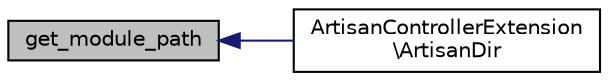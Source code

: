 digraph "get_module_path"
{
  edge [fontname="Helvetica",fontsize="10",labelfontname="Helvetica",labelfontsize="10"];
  node [fontname="Helvetica",fontsize="10",shape=record];
  rankdir="LR";
  Node1 [label="get_module_path",height=0.2,width=0.4,color="black", fillcolor="grey75", style="filled", fontcolor="black"];
  Node1 -> Node2 [dir="back",color="midnightblue",fontsize="10",style="solid",fontname="Helvetica"];
  Node2 [label="ArtisanControllerExtension\l\\ArtisanDir",height=0.2,width=0.4,color="black", fillcolor="white", style="filled",URL="$class_artisan_controller_extension.html#a4f0b510700b04927e8ee73a562098bf8"];
}
